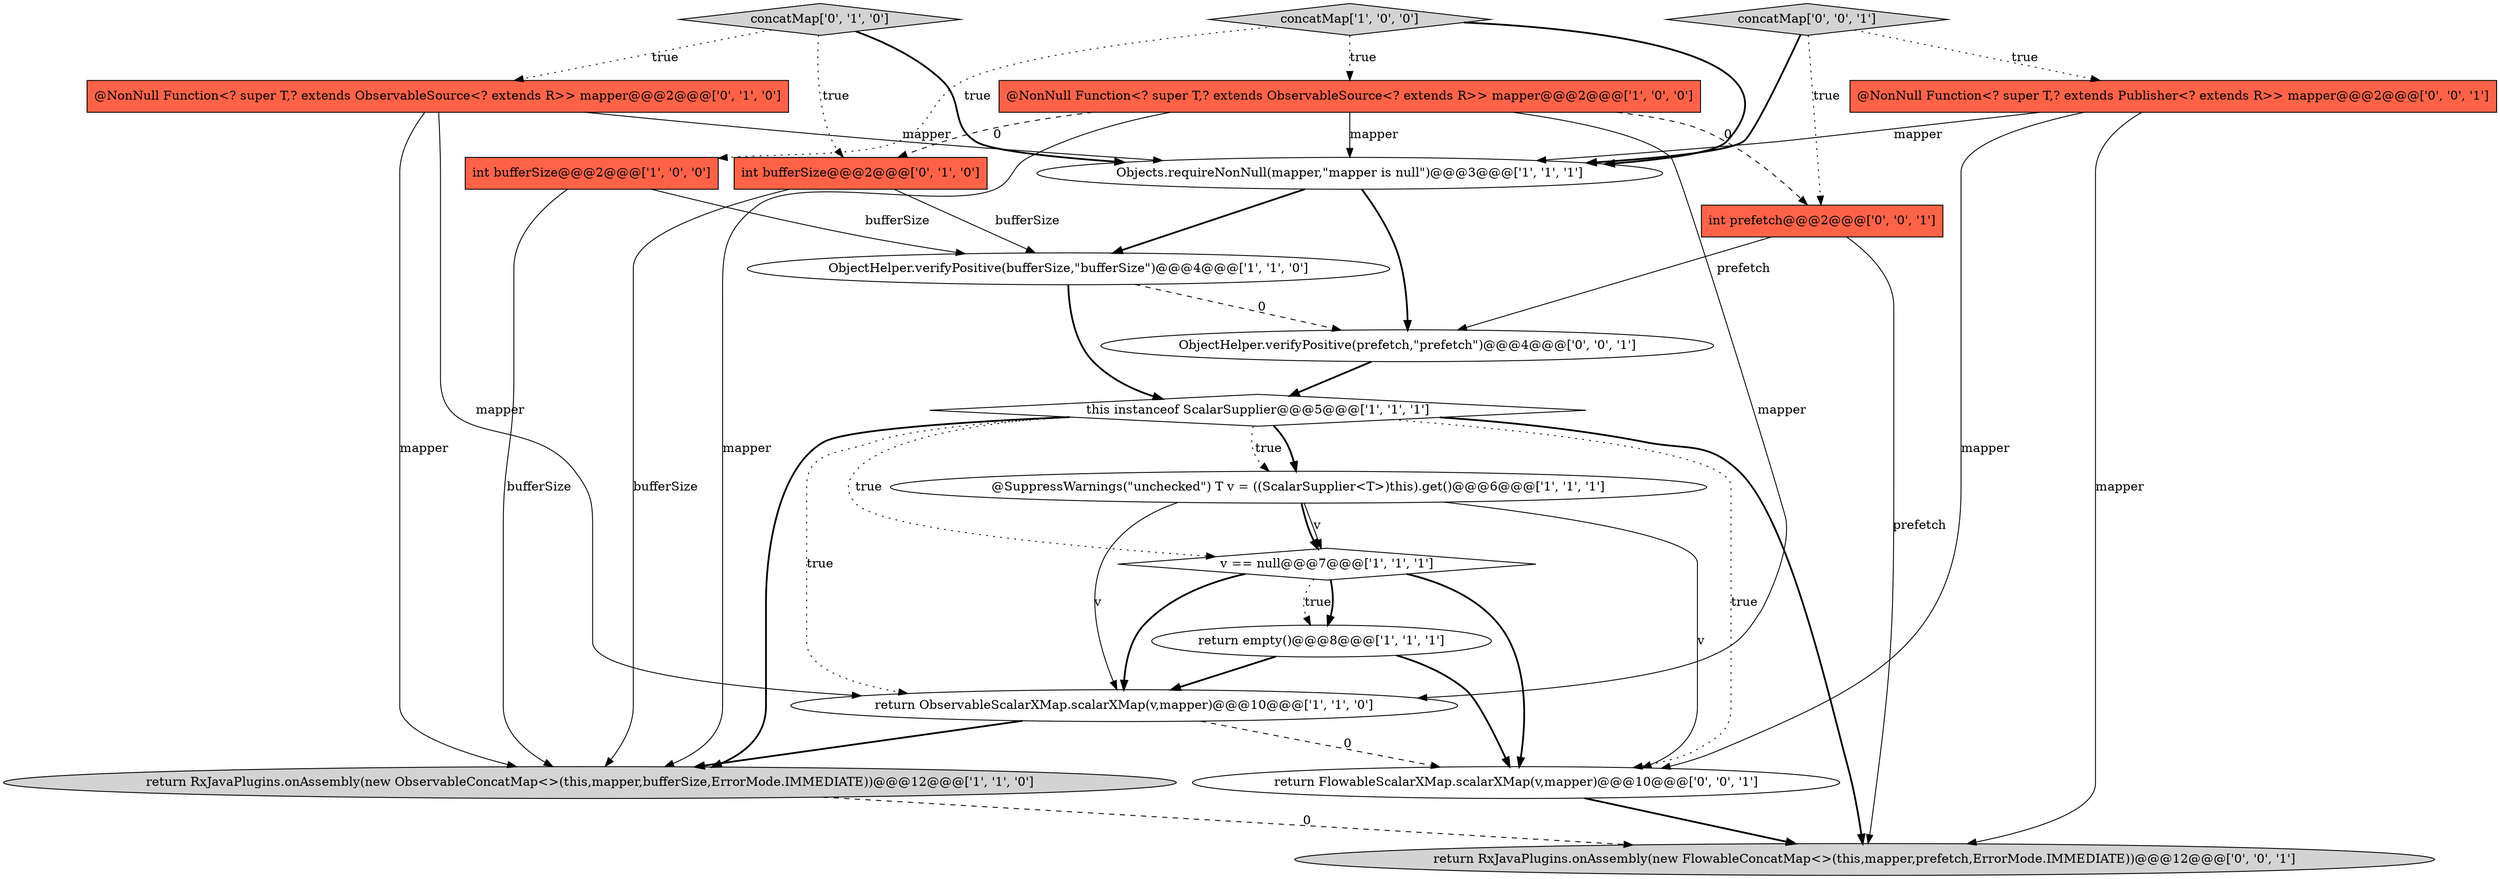 digraph {
4 [style = filled, label = "concatMap['1', '0', '0']", fillcolor = lightgray, shape = diamond image = "AAA0AAABBB1BBB"];
12 [style = filled, label = "concatMap['0', '1', '0']", fillcolor = lightgray, shape = diamond image = "AAA0AAABBB2BBB"];
15 [style = filled, label = "concatMap['0', '0', '1']", fillcolor = lightgray, shape = diamond image = "AAA0AAABBB3BBB"];
19 [style = filled, label = "return RxJavaPlugins.onAssembly(new FlowableConcatMap<>(this,mapper,prefetch,ErrorMode.IMMEDIATE))@@@12@@@['0', '0', '1']", fillcolor = lightgray, shape = ellipse image = "AAA0AAABBB3BBB"];
10 [style = filled, label = "return empty()@@@8@@@['1', '1', '1']", fillcolor = white, shape = ellipse image = "AAA0AAABBB1BBB"];
6 [style = filled, label = "v == null@@@7@@@['1', '1', '1']", fillcolor = white, shape = diamond image = "AAA0AAABBB1BBB"];
0 [style = filled, label = "int bufferSize@@@2@@@['1', '0', '0']", fillcolor = tomato, shape = box image = "AAA0AAABBB1BBB"];
9 [style = filled, label = "return RxJavaPlugins.onAssembly(new ObservableConcatMap<>(this,mapper,bufferSize,ErrorMode.IMMEDIATE))@@@12@@@['1', '1', '0']", fillcolor = lightgray, shape = ellipse image = "AAA0AAABBB1BBB"];
18 [style = filled, label = "ObjectHelper.verifyPositive(prefetch,\"prefetch\")@@@4@@@['0', '0', '1']", fillcolor = white, shape = ellipse image = "AAA0AAABBB3BBB"];
8 [style = filled, label = "Objects.requireNonNull(mapper,\"mapper is null\")@@@3@@@['1', '1', '1']", fillcolor = white, shape = ellipse image = "AAA0AAABBB1BBB"];
5 [style = filled, label = "this instanceof ScalarSupplier@@@5@@@['1', '1', '1']", fillcolor = white, shape = diamond image = "AAA0AAABBB1BBB"];
7 [style = filled, label = "return ObservableScalarXMap.scalarXMap(v,mapper)@@@10@@@['1', '1', '0']", fillcolor = white, shape = ellipse image = "AAA0AAABBB1BBB"];
3 [style = filled, label = "@SuppressWarnings(\"unchecked\") T v = ((ScalarSupplier<T>)this).get()@@@6@@@['1', '1', '1']", fillcolor = white, shape = ellipse image = "AAA0AAABBB1BBB"];
11 [style = filled, label = "@NonNull Function<? super T,? extends ObservableSource<? extends R>> mapper@@@2@@@['0', '1', '0']", fillcolor = tomato, shape = box image = "AAA0AAABBB2BBB"];
13 [style = filled, label = "int bufferSize@@@2@@@['0', '1', '0']", fillcolor = tomato, shape = box image = "AAA1AAABBB2BBB"];
16 [style = filled, label = "@NonNull Function<? super T,? extends Publisher<? extends R>> mapper@@@2@@@['0', '0', '1']", fillcolor = tomato, shape = box image = "AAA0AAABBB3BBB"];
17 [style = filled, label = "int prefetch@@@2@@@['0', '0', '1']", fillcolor = tomato, shape = box image = "AAA0AAABBB3BBB"];
14 [style = filled, label = "return FlowableScalarXMap.scalarXMap(v,mapper)@@@10@@@['0', '0', '1']", fillcolor = white, shape = ellipse image = "AAA0AAABBB3BBB"];
1 [style = filled, label = "ObjectHelper.verifyPositive(bufferSize,\"bufferSize\")@@@4@@@['1', '1', '0']", fillcolor = white, shape = ellipse image = "AAA0AAABBB1BBB"];
2 [style = filled, label = "@NonNull Function<? super T,? extends ObservableSource<? extends R>> mapper@@@2@@@['1', '0', '0']", fillcolor = tomato, shape = box image = "AAA1AAABBB1BBB"];
1->5 [style = bold, label=""];
5->3 [style = bold, label=""];
5->14 [style = dotted, label="true"];
17->19 [style = solid, label="prefetch"];
3->14 [style = solid, label="v"];
5->9 [style = bold, label=""];
10->14 [style = bold, label=""];
2->7 [style = solid, label="mapper"];
3->6 [style = solid, label="v"];
11->9 [style = solid, label="mapper"];
8->18 [style = bold, label=""];
7->14 [style = dashed, label="0"];
4->0 [style = dotted, label="true"];
5->6 [style = dotted, label="true"];
0->1 [style = solid, label="bufferSize"];
3->6 [style = bold, label=""];
14->19 [style = bold, label=""];
1->18 [style = dashed, label="0"];
5->3 [style = dotted, label="true"];
15->16 [style = dotted, label="true"];
2->17 [style = dashed, label="0"];
10->7 [style = bold, label=""];
11->8 [style = solid, label="mapper"];
16->14 [style = solid, label="mapper"];
12->11 [style = dotted, label="true"];
15->17 [style = dotted, label="true"];
6->14 [style = bold, label=""];
7->9 [style = bold, label=""];
8->1 [style = bold, label=""];
5->19 [style = bold, label=""];
6->10 [style = dotted, label="true"];
9->19 [style = dashed, label="0"];
12->13 [style = dotted, label="true"];
2->8 [style = solid, label="mapper"];
12->8 [style = bold, label=""];
5->7 [style = dotted, label="true"];
17->18 [style = solid, label="prefetch"];
11->7 [style = solid, label="mapper"];
13->9 [style = solid, label="bufferSize"];
16->19 [style = solid, label="mapper"];
6->10 [style = bold, label=""];
18->5 [style = bold, label=""];
2->13 [style = dashed, label="0"];
4->8 [style = bold, label=""];
16->8 [style = solid, label="mapper"];
2->9 [style = solid, label="mapper"];
13->1 [style = solid, label="bufferSize"];
6->7 [style = bold, label=""];
15->8 [style = bold, label=""];
4->2 [style = dotted, label="true"];
0->9 [style = solid, label="bufferSize"];
3->7 [style = solid, label="v"];
}
